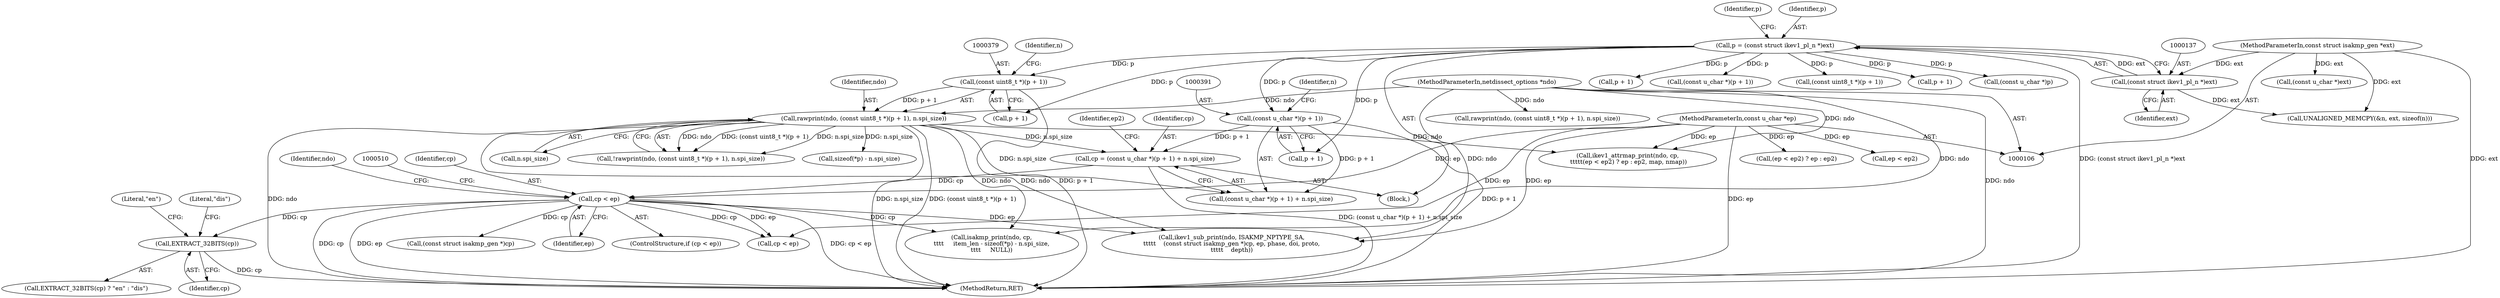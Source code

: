 digraph "0_tcpdump_c2ef693866beae071a24b45c49f9674af1df4028@pointer" {
"1000466" [label="(Call,EXTRACT_32BITS(cp))"];
"1000406" [label="(Call,cp < ep)"];
"1000387" [label="(Call,cp = (const u_char *)(p + 1) + n.spi_size)"];
"1000390" [label="(Call,(const u_char *)(p + 1))"];
"1000134" [label="(Call,p = (const struct ikev1_pl_n *)ext)"];
"1000136" [label="(Call,(const struct ikev1_pl_n *)ext)"];
"1000109" [label="(MethodParameterIn,const struct isakmp_gen *ext)"];
"1000376" [label="(Call,rawprint(ndo, (const uint8_t *)(p + 1), n.spi_size))"];
"1000107" [label="(MethodParameterIn,netdissect_options *ndo)"];
"1000378" [label="(Call,(const uint8_t *)(p + 1))"];
"1000111" [label="(MethodParameterIn,const u_char *ep)"];
"1000116" [label="(Block,)"];
"1000255" [label="(Call,p + 1)"];
"1000465" [label="(Call,EXTRACT_32BITS(cp) ? \"en\" : \"dis\")"];
"1000438" [label="(Call,cp < ep)"];
"1000388" [label="(Identifier,cp)"];
"1000378" [label="(Call,(const uint8_t *)(p + 1))"];
"1000477" [label="(Call,(const struct isakmp_gen *)cp)"];
"1000523" [label="(MethodReturn,RET)"];
"1000141" [label="(Identifier,p)"];
"1000469" [label="(Literal,\"dis\")"];
"1000389" [label="(Call,(const u_char *)(p + 1) + n.spi_size)"];
"1000134" [label="(Call,p = (const struct ikev1_pl_n *)ext)"];
"1000509" [label="(Call,(const u_char *)ext)"];
"1000390" [label="(Call,(const u_char *)(p + 1))"];
"1000383" [label="(Call,n.spi_size)"];
"1000406" [label="(Call,cp < ep)"];
"1000264" [label="(Call,(const u_char *)(p + 1))"];
"1000399" [label="(Identifier,ep2)"];
"1000253" [label="(Call,(const uint8_t *)(p + 1))"];
"1000380" [label="(Call,p + 1)"];
"1000447" [label="(Call,ikev1_attrmap_print(ndo, cp,\n \t\t\t\t\t(ep < ep2) ? ep : ep2, map, nmap))"];
"1000142" [label="(Call,UNALIGNED_MEMCPY(&n, ext, sizeof(n)))"];
"1000377" [label="(Identifier,ndo)"];
"1000251" [label="(Call,rawprint(ndo, (const uint8_t *)(p + 1), n.spi_size))"];
"1000266" [label="(Call,p + 1)"];
"1000408" [label="(Identifier,ep)"];
"1000138" [label="(Identifier,ext)"];
"1000392" [label="(Call,p + 1)"];
"1000468" [label="(Literal,\"en\")"];
"1000466" [label="(Call,EXTRACT_32BITS(cp))"];
"1000376" [label="(Call,rawprint(ndo, (const uint8_t *)(p + 1), n.spi_size))"];
"1000375" [label="(Call,!rawprint(ndo, (const uint8_t *)(p + 1), n.spi_size))"];
"1000407" [label="(Identifier,cp)"];
"1000405" [label="(ControlStructure,if (cp < ep))"];
"1000135" [label="(Identifier,p)"];
"1000107" [label="(MethodParameterIn,netdissect_options *ndo)"];
"1000384" [label="(Identifier,n)"];
"1000111" [label="(MethodParameterIn,const u_char *ep)"];
"1000387" [label="(Call,cp = (const u_char *)(p + 1) + n.spi_size)"];
"1000490" [label="(Call,isakmp_print(ndo, cp,\n\t\t\t\t     item_len - sizeof(*p) - n.spi_size,\n\t\t\t\t     NULL))"];
"1000450" [label="(Call,(ep < ep2) ? ep : ep2)"];
"1000109" [label="(MethodParameterIn,const struct isakmp_gen *ext)"];
"1000412" [label="(Identifier,ndo)"];
"1000396" [label="(Identifier,n)"];
"1000467" [label="(Identifier,cp)"];
"1000401" [label="(Call,(const u_char *)p)"];
"1000495" [label="(Call,sizeof(*p) - n.spi_size)"];
"1000474" [label="(Call,ikev1_sub_print(ndo, ISAKMP_NPTYPE_SA,\n\t\t\t\t\t    (const struct isakmp_gen *)cp, ep, phase, doi, proto,\n\t\t\t\t\t    depth))"];
"1000451" [label="(Call,ep < ep2)"];
"1000136" [label="(Call,(const struct ikev1_pl_n *)ext)"];
"1000466" -> "1000465"  [label="AST: "];
"1000466" -> "1000467"  [label="CFG: "];
"1000467" -> "1000466"  [label="AST: "];
"1000468" -> "1000466"  [label="CFG: "];
"1000469" -> "1000466"  [label="CFG: "];
"1000466" -> "1000523"  [label="DDG: cp"];
"1000406" -> "1000466"  [label="DDG: cp"];
"1000406" -> "1000405"  [label="AST: "];
"1000406" -> "1000408"  [label="CFG: "];
"1000407" -> "1000406"  [label="AST: "];
"1000408" -> "1000406"  [label="AST: "];
"1000412" -> "1000406"  [label="CFG: "];
"1000510" -> "1000406"  [label="CFG: "];
"1000406" -> "1000523"  [label="DDG: cp"];
"1000406" -> "1000523"  [label="DDG: ep"];
"1000406" -> "1000523"  [label="DDG: cp < ep"];
"1000387" -> "1000406"  [label="DDG: cp"];
"1000111" -> "1000406"  [label="DDG: ep"];
"1000406" -> "1000438"  [label="DDG: cp"];
"1000406" -> "1000438"  [label="DDG: ep"];
"1000406" -> "1000477"  [label="DDG: cp"];
"1000406" -> "1000474"  [label="DDG: ep"];
"1000406" -> "1000490"  [label="DDG: cp"];
"1000387" -> "1000116"  [label="AST: "];
"1000387" -> "1000389"  [label="CFG: "];
"1000388" -> "1000387"  [label="AST: "];
"1000389" -> "1000387"  [label="AST: "];
"1000399" -> "1000387"  [label="CFG: "];
"1000387" -> "1000523"  [label="DDG: (const u_char *)(p + 1) + n.spi_size"];
"1000390" -> "1000387"  [label="DDG: p + 1"];
"1000376" -> "1000387"  [label="DDG: n.spi_size"];
"1000390" -> "1000389"  [label="AST: "];
"1000390" -> "1000392"  [label="CFG: "];
"1000391" -> "1000390"  [label="AST: "];
"1000392" -> "1000390"  [label="AST: "];
"1000396" -> "1000390"  [label="CFG: "];
"1000390" -> "1000523"  [label="DDG: p + 1"];
"1000390" -> "1000389"  [label="DDG: p + 1"];
"1000134" -> "1000390"  [label="DDG: p"];
"1000134" -> "1000116"  [label="AST: "];
"1000134" -> "1000136"  [label="CFG: "];
"1000135" -> "1000134"  [label="AST: "];
"1000136" -> "1000134"  [label="AST: "];
"1000141" -> "1000134"  [label="CFG: "];
"1000134" -> "1000523"  [label="DDG: (const struct ikev1_pl_n *)ext"];
"1000136" -> "1000134"  [label="DDG: ext"];
"1000134" -> "1000253"  [label="DDG: p"];
"1000134" -> "1000255"  [label="DDG: p"];
"1000134" -> "1000264"  [label="DDG: p"];
"1000134" -> "1000266"  [label="DDG: p"];
"1000134" -> "1000378"  [label="DDG: p"];
"1000134" -> "1000380"  [label="DDG: p"];
"1000134" -> "1000392"  [label="DDG: p"];
"1000134" -> "1000401"  [label="DDG: p"];
"1000136" -> "1000138"  [label="CFG: "];
"1000137" -> "1000136"  [label="AST: "];
"1000138" -> "1000136"  [label="AST: "];
"1000109" -> "1000136"  [label="DDG: ext"];
"1000136" -> "1000142"  [label="DDG: ext"];
"1000109" -> "1000106"  [label="AST: "];
"1000109" -> "1000523"  [label="DDG: ext"];
"1000109" -> "1000142"  [label="DDG: ext"];
"1000109" -> "1000509"  [label="DDG: ext"];
"1000376" -> "1000375"  [label="AST: "];
"1000376" -> "1000383"  [label="CFG: "];
"1000377" -> "1000376"  [label="AST: "];
"1000378" -> "1000376"  [label="AST: "];
"1000383" -> "1000376"  [label="AST: "];
"1000375" -> "1000376"  [label="CFG: "];
"1000376" -> "1000523"  [label="DDG: ndo"];
"1000376" -> "1000523"  [label="DDG: n.spi_size"];
"1000376" -> "1000523"  [label="DDG: (const uint8_t *)(p + 1)"];
"1000376" -> "1000375"  [label="DDG: ndo"];
"1000376" -> "1000375"  [label="DDG: (const uint8_t *)(p + 1)"];
"1000376" -> "1000375"  [label="DDG: n.spi_size"];
"1000107" -> "1000376"  [label="DDG: ndo"];
"1000378" -> "1000376"  [label="DDG: p + 1"];
"1000376" -> "1000389"  [label="DDG: n.spi_size"];
"1000376" -> "1000447"  [label="DDG: ndo"];
"1000376" -> "1000474"  [label="DDG: ndo"];
"1000376" -> "1000490"  [label="DDG: ndo"];
"1000376" -> "1000495"  [label="DDG: n.spi_size"];
"1000107" -> "1000106"  [label="AST: "];
"1000107" -> "1000523"  [label="DDG: ndo"];
"1000107" -> "1000251"  [label="DDG: ndo"];
"1000107" -> "1000447"  [label="DDG: ndo"];
"1000107" -> "1000474"  [label="DDG: ndo"];
"1000107" -> "1000490"  [label="DDG: ndo"];
"1000378" -> "1000380"  [label="CFG: "];
"1000379" -> "1000378"  [label="AST: "];
"1000380" -> "1000378"  [label="AST: "];
"1000384" -> "1000378"  [label="CFG: "];
"1000378" -> "1000523"  [label="DDG: p + 1"];
"1000111" -> "1000106"  [label="AST: "];
"1000111" -> "1000523"  [label="DDG: ep"];
"1000111" -> "1000438"  [label="DDG: ep"];
"1000111" -> "1000447"  [label="DDG: ep"];
"1000111" -> "1000451"  [label="DDG: ep"];
"1000111" -> "1000450"  [label="DDG: ep"];
"1000111" -> "1000474"  [label="DDG: ep"];
}
